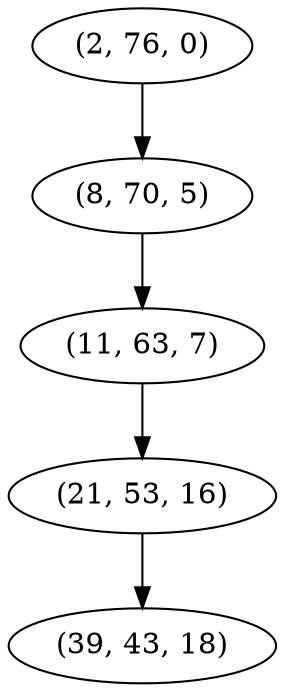 digraph tree {
    "(2, 76, 0)";
    "(8, 70, 5)";
    "(11, 63, 7)";
    "(21, 53, 16)";
    "(39, 43, 18)";
    "(2, 76, 0)" -> "(8, 70, 5)";
    "(8, 70, 5)" -> "(11, 63, 7)";
    "(11, 63, 7)" -> "(21, 53, 16)";
    "(21, 53, 16)" -> "(39, 43, 18)";
}
